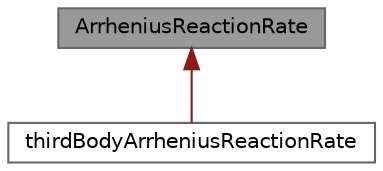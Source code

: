 digraph "ArrheniusReactionRate"
{
 // LATEX_PDF_SIZE
  bgcolor="transparent";
  edge [fontname=Helvetica,fontsize=10,labelfontname=Helvetica,labelfontsize=10];
  node [fontname=Helvetica,fontsize=10,shape=box,height=0.2,width=0.4];
  Node1 [id="Node000001",label="ArrheniusReactionRate",height=0.2,width=0.4,color="gray40", fillcolor="grey60", style="filled", fontcolor="black",tooltip="Arrhenius reaction rate given by:"];
  Node1 -> Node2 [id="edge1_Node000001_Node000002",dir="back",color="firebrick4",style="solid",tooltip=" "];
  Node2 [id="Node000002",label="thirdBodyArrheniusReactionRate",height=0.2,width=0.4,color="gray40", fillcolor="white", style="filled",URL="$classFoam_1_1thirdBodyArrheniusReactionRate.html",tooltip="Arrhenius reaction rate enhanced by third-body interaction."];
}
